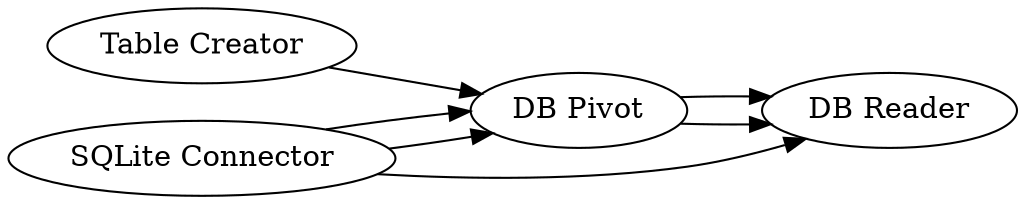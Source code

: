 digraph {
	3 [label="Table Creator"]
	7 [label="SQLite Connector"]
	8 [label="DB Writer"]
	9 [label="DB Table Selector"]
	8 [label="DB Pivot"]
	9 [label="DB Reader"]
	3 -> 8
	7 -> 9
	7 -> 8
	8 -> 9
	7 -> 8
	8 -> 9
	rankdir=LR
}
